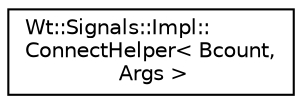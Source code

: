 digraph "Graphical Class Hierarchy"
{
 // LATEX_PDF_SIZE
  edge [fontname="Helvetica",fontsize="10",labelfontname="Helvetica",labelfontsize="10"];
  node [fontname="Helvetica",fontsize="10",shape=record];
  rankdir="LR";
  Node0 [label="Wt::Signals::Impl::\lConnectHelper\< Bcount,\l Args \>",height=0.2,width=0.4,color="black", fillcolor="white", style="filled",URL="$structWt_1_1Signals_1_1Impl_1_1ConnectHelper.html",tooltip=" "];
}
